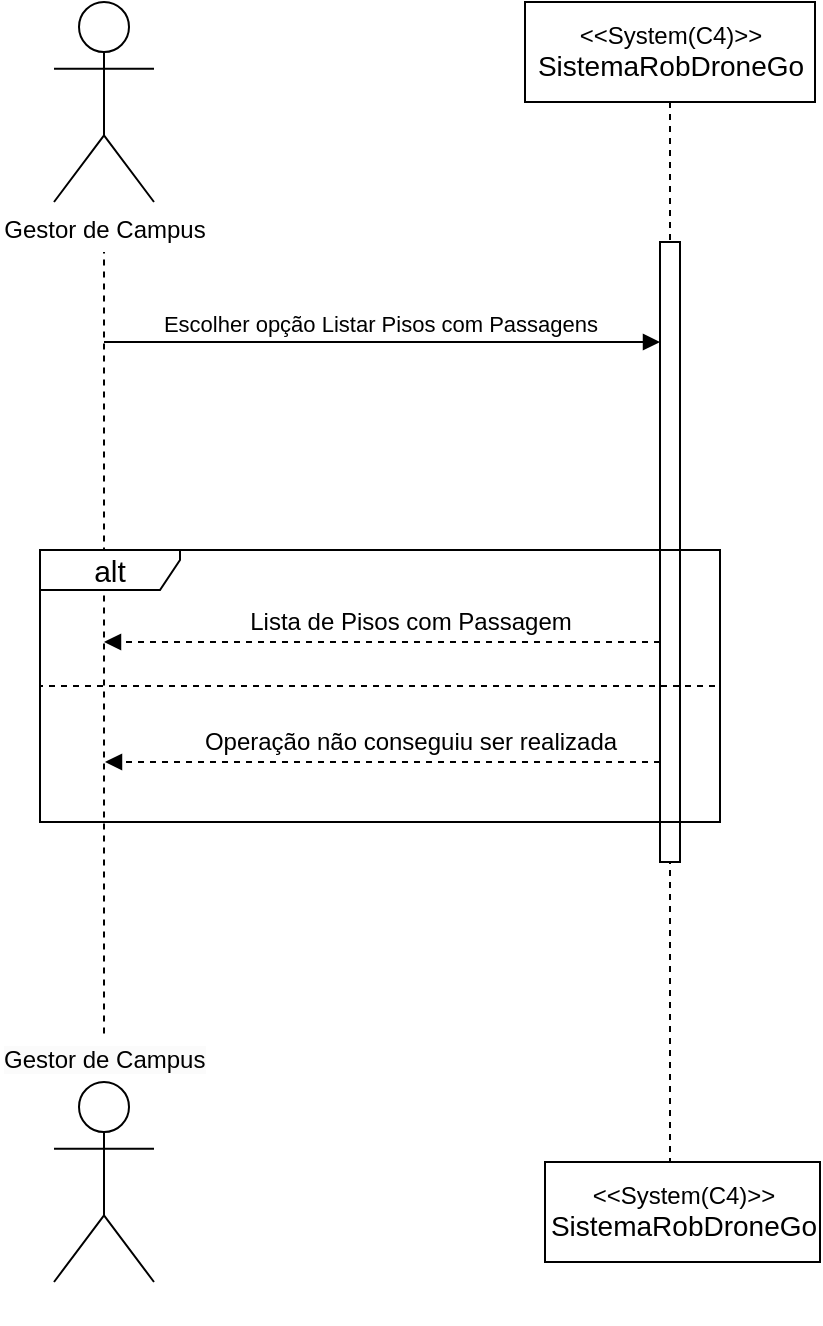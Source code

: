 <mxfile version="22.1.3" type="device">
  <diagram name="Página-1" id="co-Hc9Rwts_SNCljaReB">
    <mxGraphModel dx="1242" dy="577" grid="1" gridSize="10" guides="1" tooltips="1" connect="1" arrows="1" fold="1" page="1" pageScale="1" pageWidth="827" pageHeight="1169" math="0" shadow="0">
      <root>
        <mxCell id="0" />
        <mxCell id="1" parent="0" />
        <mxCell id="E7QwYvwtMTprFU5AWQBP-1" value="&amp;lt;&amp;lt;System(C4)&amp;gt;&amp;gt;&lt;br style=&quot;border-color: var(--border-color);&quot;&gt;&lt;font style=&quot;border-color: var(--border-color); font-size: 14px;&quot;&gt;SistemaRobDroneGo&lt;/font&gt;" style="shape=umlLifeline;perimeter=lifelinePerimeter;whiteSpace=wrap;html=1;container=1;dropTarget=0;collapsible=0;recursiveResize=0;outlineConnect=0;portConstraint=eastwest;newEdgeStyle={&quot;curved&quot;:0,&quot;rounded&quot;:0};size=50;" vertex="1" parent="1">
          <mxGeometry x="322.5" y="30" width="145" height="580" as="geometry" />
        </mxCell>
        <mxCell id="E7QwYvwtMTprFU5AWQBP-2" value="&amp;lt;&amp;lt;System(C4)&amp;gt;&amp;gt;&lt;br style=&quot;border-color: var(--border-color);&quot;&gt;&lt;font style=&quot;border-color: var(--border-color); font-size: 14px;&quot;&gt;SistemaRobDroneGo&lt;/font&gt;" style="shape=umlLifeline;perimeter=lifelinePerimeter;whiteSpace=wrap;html=1;container=1;dropTarget=0;collapsible=0;recursiveResize=0;outlineConnect=0;portConstraint=eastwest;newEdgeStyle={&quot;curved&quot;:0,&quot;rounded&quot;:0};size=60;" vertex="1" parent="1">
          <mxGeometry x="332.5" y="610" width="137.5" height="50" as="geometry" />
        </mxCell>
        <mxCell id="E7QwYvwtMTprFU5AWQBP-3" value="Gestor de Campus" style="shape=umlActor;verticalLabelPosition=bottom;verticalAlign=top;html=1;outlineConnect=0;" vertex="1" parent="1">
          <mxGeometry x="87" y="30" width="50" height="100" as="geometry" />
        </mxCell>
        <mxCell id="E7QwYvwtMTprFU5AWQBP-4" value="" style="line;strokeWidth=1;dashed=1;labelPosition=center;verticalLabelPosition=bottom;align=left;verticalAlign=top;spacingLeft=20;spacingTop=15;html=1;whiteSpace=wrap;rotation=-90;" vertex="1" parent="1">
          <mxGeometry x="-83.37" y="345.38" width="390.75" height="10" as="geometry" />
        </mxCell>
        <mxCell id="E7QwYvwtMTprFU5AWQBP-5" value="Actor" style="shape=umlActor;verticalLabelPosition=bottom;verticalAlign=top;html=1;outlineConnect=0;textOpacity=0;" vertex="1" parent="1">
          <mxGeometry x="87" y="570" width="50" height="100" as="geometry" />
        </mxCell>
        <mxCell id="E7QwYvwtMTprFU5AWQBP-6" value="Escolher opção Listar Pisos com Passagens" style="html=1;verticalAlign=bottom;endArrow=block;curved=0;rounded=0;" edge="1" parent="1" target="E7QwYvwtMTprFU5AWQBP-7">
          <mxGeometry x="-0.007" width="80" relative="1" as="geometry">
            <mxPoint x="112" y="200" as="sourcePoint" />
            <mxPoint x="192" y="200" as="targetPoint" />
            <mxPoint as="offset" />
          </mxGeometry>
        </mxCell>
        <mxCell id="E7QwYvwtMTprFU5AWQBP-7" value="" style="html=1;points=[[0,0,0,0,5],[0,1,0,0,-5],[1,0,0,0,5],[1,1,0,0,-5]];perimeter=orthogonalPerimeter;outlineConnect=0;targetShapes=umlLifeline;portConstraint=eastwest;newEdgeStyle={&quot;curved&quot;:0,&quot;rounded&quot;:0};" vertex="1" parent="1">
          <mxGeometry x="390" y="150" width="10" height="310" as="geometry" />
        </mxCell>
        <mxCell id="E7QwYvwtMTprFU5AWQBP-8" value="&lt;span style=&quot;color: rgb(0, 0, 0); font-family: Helvetica; font-size: 12px; font-style: normal; font-variant-ligatures: normal; font-variant-caps: normal; font-weight: 400; letter-spacing: normal; orphans: 2; text-align: center; text-indent: 0px; text-transform: none; widows: 2; word-spacing: 0px; -webkit-text-stroke-width: 0px; background-color: rgb(251, 251, 251); text-decoration-thickness: initial; text-decoration-style: initial; text-decoration-color: initial; float: none; display: inline !important;&quot;&gt;Gestor de Campus&lt;/span&gt;" style="text;whiteSpace=wrap;html=1;" vertex="1" parent="1">
          <mxGeometry x="60" y="545" width="130" height="40" as="geometry" />
        </mxCell>
        <mxCell id="E7QwYvwtMTprFU5AWQBP-15" value="&lt;font style=&quot;font-size: 15px;&quot;&gt;alt&lt;/font&gt;" style="shape=umlFrame;whiteSpace=wrap;html=1;pointerEvents=0;recursiveResize=0;container=1;collapsible=0;width=70;align=center;height=20;" vertex="1" parent="1">
          <mxGeometry x="80" y="304" width="340" height="136" as="geometry" />
        </mxCell>
        <mxCell id="E7QwYvwtMTprFU5AWQBP-16" value="" style="html=1;verticalAlign=bottom;labelBackgroundColor=none;endArrow=block;endFill=1;dashed=1;rounded=0;" edge="1" parent="E7QwYvwtMTprFU5AWQBP-15" source="E7QwYvwtMTprFU5AWQBP-7">
          <mxGeometry width="160" relative="1" as="geometry">
            <mxPoint x="308" y="106" as="sourcePoint" />
            <mxPoint x="32.5" y="106" as="targetPoint" />
          </mxGeometry>
        </mxCell>
        <mxCell id="E7QwYvwtMTprFU5AWQBP-17" value="Operação não conseguiu ser realizada" style="text;html=1;align=center;verticalAlign=middle;resizable=0;points=[];autosize=1;strokeColor=none;fillColor=none;" vertex="1" parent="E7QwYvwtMTprFU5AWQBP-15">
          <mxGeometry x="70" y="81" width="230" height="30" as="geometry" />
        </mxCell>
        <mxCell id="E7QwYvwtMTprFU5AWQBP-18" value="Lista de Pisos com Passagem" style="text;html=1;align=center;verticalAlign=middle;resizable=0;points=[];autosize=1;strokeColor=none;fillColor=none;" vertex="1" parent="E7QwYvwtMTprFU5AWQBP-15">
          <mxGeometry x="95" y="21" width="180" height="30" as="geometry" />
        </mxCell>
        <mxCell id="E7QwYvwtMTprFU5AWQBP-19" value="" style="html=1;verticalAlign=bottom;labelBackgroundColor=none;endArrow=block;endFill=1;dashed=1;rounded=0;" edge="1" parent="E7QwYvwtMTprFU5AWQBP-15" source="E7QwYvwtMTprFU5AWQBP-7">
          <mxGeometry width="160" relative="1" as="geometry">
            <mxPoint x="310" y="45.58" as="sourcePoint" />
            <mxPoint x="32" y="46" as="targetPoint" />
          </mxGeometry>
        </mxCell>
        <mxCell id="E7QwYvwtMTprFU5AWQBP-20" value="" style="line;strokeWidth=1;dashed=1;labelPosition=center;verticalLabelPosition=bottom;align=left;verticalAlign=top;spacingLeft=20;spacingTop=15;html=1;whiteSpace=wrap;rotation=-180;" vertex="1" parent="E7QwYvwtMTprFU5AWQBP-15">
          <mxGeometry y="63" width="337.5" height="10" as="geometry" />
        </mxCell>
      </root>
    </mxGraphModel>
  </diagram>
</mxfile>
